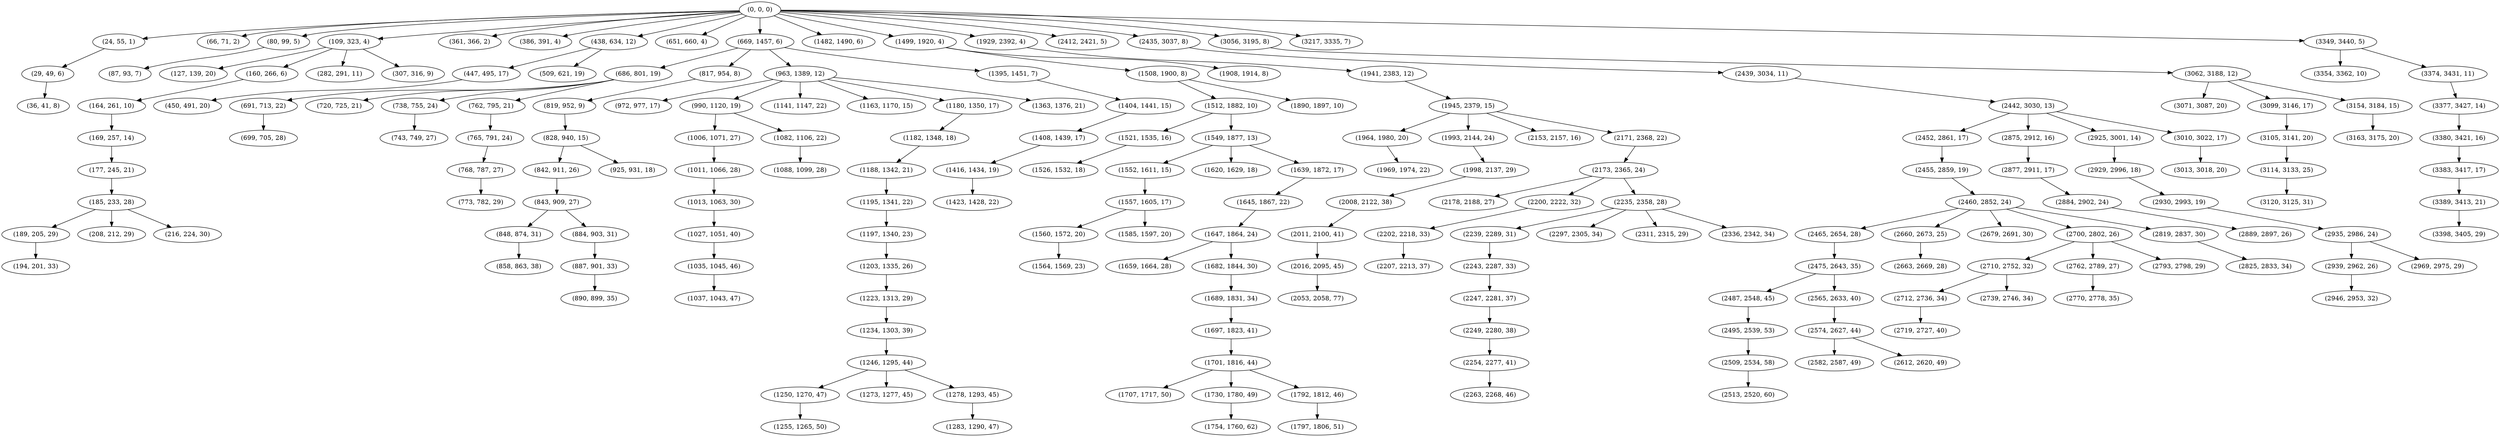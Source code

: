 digraph tree {
    "(0, 0, 0)";
    "(24, 55, 1)";
    "(29, 49, 6)";
    "(36, 41, 8)";
    "(66, 71, 2)";
    "(80, 99, 5)";
    "(87, 93, 7)";
    "(109, 323, 4)";
    "(127, 139, 20)";
    "(160, 266, 6)";
    "(164, 261, 10)";
    "(169, 257, 14)";
    "(177, 245, 21)";
    "(185, 233, 28)";
    "(189, 205, 29)";
    "(194, 201, 33)";
    "(208, 212, 29)";
    "(216, 224, 30)";
    "(282, 291, 11)";
    "(307, 316, 9)";
    "(361, 366, 2)";
    "(386, 391, 4)";
    "(438, 634, 12)";
    "(447, 495, 17)";
    "(450, 491, 20)";
    "(509, 621, 19)";
    "(651, 660, 4)";
    "(669, 1457, 6)";
    "(686, 801, 19)";
    "(691, 713, 22)";
    "(699, 705, 28)";
    "(720, 725, 21)";
    "(738, 755, 24)";
    "(743, 749, 27)";
    "(762, 795, 21)";
    "(765, 791, 24)";
    "(768, 787, 27)";
    "(773, 782, 29)";
    "(817, 954, 8)";
    "(819, 952, 9)";
    "(828, 940, 15)";
    "(842, 911, 26)";
    "(843, 909, 27)";
    "(848, 874, 31)";
    "(858, 863, 38)";
    "(884, 903, 31)";
    "(887, 901, 33)";
    "(890, 899, 35)";
    "(925, 931, 18)";
    "(963, 1389, 12)";
    "(972, 977, 17)";
    "(990, 1120, 19)";
    "(1006, 1071, 27)";
    "(1011, 1066, 28)";
    "(1013, 1063, 30)";
    "(1027, 1051, 40)";
    "(1035, 1045, 46)";
    "(1037, 1043, 47)";
    "(1082, 1106, 22)";
    "(1088, 1099, 28)";
    "(1141, 1147, 22)";
    "(1163, 1170, 15)";
    "(1180, 1350, 17)";
    "(1182, 1348, 18)";
    "(1188, 1342, 21)";
    "(1195, 1341, 22)";
    "(1197, 1340, 23)";
    "(1203, 1335, 26)";
    "(1223, 1313, 29)";
    "(1234, 1303, 39)";
    "(1246, 1295, 44)";
    "(1250, 1270, 47)";
    "(1255, 1265, 50)";
    "(1273, 1277, 45)";
    "(1278, 1293, 45)";
    "(1283, 1290, 47)";
    "(1363, 1376, 21)";
    "(1395, 1451, 7)";
    "(1404, 1441, 15)";
    "(1408, 1439, 17)";
    "(1416, 1434, 19)";
    "(1423, 1428, 22)";
    "(1482, 1490, 6)";
    "(1499, 1920, 4)";
    "(1508, 1900, 8)";
    "(1512, 1882, 10)";
    "(1521, 1535, 16)";
    "(1526, 1532, 18)";
    "(1549, 1877, 13)";
    "(1552, 1611, 15)";
    "(1557, 1605, 17)";
    "(1560, 1572, 20)";
    "(1564, 1569, 23)";
    "(1585, 1597, 20)";
    "(1620, 1629, 18)";
    "(1639, 1872, 17)";
    "(1645, 1867, 22)";
    "(1647, 1864, 24)";
    "(1659, 1664, 28)";
    "(1682, 1844, 30)";
    "(1689, 1831, 34)";
    "(1697, 1823, 41)";
    "(1701, 1816, 44)";
    "(1707, 1717, 50)";
    "(1730, 1780, 49)";
    "(1754, 1760, 62)";
    "(1792, 1812, 46)";
    "(1797, 1806, 51)";
    "(1890, 1897, 10)";
    "(1908, 1914, 8)";
    "(1929, 2392, 4)";
    "(1941, 2383, 12)";
    "(1945, 2379, 15)";
    "(1964, 1980, 20)";
    "(1969, 1974, 22)";
    "(1993, 2144, 24)";
    "(1998, 2137, 29)";
    "(2008, 2122, 38)";
    "(2011, 2100, 41)";
    "(2016, 2095, 45)";
    "(2053, 2058, 77)";
    "(2153, 2157, 16)";
    "(2171, 2368, 22)";
    "(2173, 2365, 24)";
    "(2178, 2188, 27)";
    "(2200, 2222, 32)";
    "(2202, 2218, 33)";
    "(2207, 2213, 37)";
    "(2235, 2358, 28)";
    "(2239, 2289, 31)";
    "(2243, 2287, 33)";
    "(2247, 2281, 37)";
    "(2249, 2280, 38)";
    "(2254, 2277, 41)";
    "(2263, 2268, 46)";
    "(2297, 2305, 34)";
    "(2311, 2315, 29)";
    "(2336, 2342, 34)";
    "(2412, 2421, 5)";
    "(2435, 3037, 8)";
    "(2439, 3034, 11)";
    "(2442, 3030, 13)";
    "(2452, 2861, 17)";
    "(2455, 2859, 19)";
    "(2460, 2852, 24)";
    "(2465, 2654, 28)";
    "(2475, 2643, 35)";
    "(2487, 2548, 45)";
    "(2495, 2539, 53)";
    "(2509, 2534, 58)";
    "(2513, 2520, 60)";
    "(2565, 2633, 40)";
    "(2574, 2627, 44)";
    "(2582, 2587, 49)";
    "(2612, 2620, 49)";
    "(2660, 2673, 25)";
    "(2663, 2669, 28)";
    "(2679, 2691, 30)";
    "(2700, 2802, 26)";
    "(2710, 2752, 32)";
    "(2712, 2736, 34)";
    "(2719, 2727, 40)";
    "(2739, 2746, 34)";
    "(2762, 2789, 27)";
    "(2770, 2778, 35)";
    "(2793, 2798, 29)";
    "(2819, 2837, 30)";
    "(2825, 2833, 34)";
    "(2875, 2912, 16)";
    "(2877, 2911, 17)";
    "(2884, 2902, 24)";
    "(2889, 2897, 26)";
    "(2925, 3001, 14)";
    "(2929, 2996, 18)";
    "(2930, 2993, 19)";
    "(2935, 2986, 24)";
    "(2939, 2962, 26)";
    "(2946, 2953, 32)";
    "(2969, 2975, 29)";
    "(3010, 3022, 17)";
    "(3013, 3018, 20)";
    "(3056, 3195, 8)";
    "(3062, 3188, 12)";
    "(3071, 3087, 20)";
    "(3099, 3146, 17)";
    "(3105, 3141, 20)";
    "(3114, 3133, 25)";
    "(3120, 3125, 31)";
    "(3154, 3184, 15)";
    "(3163, 3175, 20)";
    "(3217, 3335, 7)";
    "(3349, 3440, 5)";
    "(3354, 3362, 10)";
    "(3374, 3431, 11)";
    "(3377, 3427, 14)";
    "(3380, 3421, 16)";
    "(3383, 3417, 17)";
    "(3389, 3413, 21)";
    "(3398, 3405, 29)";
    "(0, 0, 0)" -> "(24, 55, 1)";
    "(0, 0, 0)" -> "(66, 71, 2)";
    "(0, 0, 0)" -> "(80, 99, 5)";
    "(0, 0, 0)" -> "(109, 323, 4)";
    "(0, 0, 0)" -> "(361, 366, 2)";
    "(0, 0, 0)" -> "(386, 391, 4)";
    "(0, 0, 0)" -> "(438, 634, 12)";
    "(0, 0, 0)" -> "(651, 660, 4)";
    "(0, 0, 0)" -> "(669, 1457, 6)";
    "(0, 0, 0)" -> "(1482, 1490, 6)";
    "(0, 0, 0)" -> "(1499, 1920, 4)";
    "(0, 0, 0)" -> "(1929, 2392, 4)";
    "(0, 0, 0)" -> "(2412, 2421, 5)";
    "(0, 0, 0)" -> "(2435, 3037, 8)";
    "(0, 0, 0)" -> "(3056, 3195, 8)";
    "(0, 0, 0)" -> "(3217, 3335, 7)";
    "(0, 0, 0)" -> "(3349, 3440, 5)";
    "(24, 55, 1)" -> "(29, 49, 6)";
    "(29, 49, 6)" -> "(36, 41, 8)";
    "(80, 99, 5)" -> "(87, 93, 7)";
    "(109, 323, 4)" -> "(127, 139, 20)";
    "(109, 323, 4)" -> "(160, 266, 6)";
    "(109, 323, 4)" -> "(282, 291, 11)";
    "(109, 323, 4)" -> "(307, 316, 9)";
    "(160, 266, 6)" -> "(164, 261, 10)";
    "(164, 261, 10)" -> "(169, 257, 14)";
    "(169, 257, 14)" -> "(177, 245, 21)";
    "(177, 245, 21)" -> "(185, 233, 28)";
    "(185, 233, 28)" -> "(189, 205, 29)";
    "(185, 233, 28)" -> "(208, 212, 29)";
    "(185, 233, 28)" -> "(216, 224, 30)";
    "(189, 205, 29)" -> "(194, 201, 33)";
    "(438, 634, 12)" -> "(447, 495, 17)";
    "(438, 634, 12)" -> "(509, 621, 19)";
    "(447, 495, 17)" -> "(450, 491, 20)";
    "(669, 1457, 6)" -> "(686, 801, 19)";
    "(669, 1457, 6)" -> "(817, 954, 8)";
    "(669, 1457, 6)" -> "(963, 1389, 12)";
    "(669, 1457, 6)" -> "(1395, 1451, 7)";
    "(686, 801, 19)" -> "(691, 713, 22)";
    "(686, 801, 19)" -> "(720, 725, 21)";
    "(686, 801, 19)" -> "(738, 755, 24)";
    "(686, 801, 19)" -> "(762, 795, 21)";
    "(691, 713, 22)" -> "(699, 705, 28)";
    "(738, 755, 24)" -> "(743, 749, 27)";
    "(762, 795, 21)" -> "(765, 791, 24)";
    "(765, 791, 24)" -> "(768, 787, 27)";
    "(768, 787, 27)" -> "(773, 782, 29)";
    "(817, 954, 8)" -> "(819, 952, 9)";
    "(819, 952, 9)" -> "(828, 940, 15)";
    "(828, 940, 15)" -> "(842, 911, 26)";
    "(828, 940, 15)" -> "(925, 931, 18)";
    "(842, 911, 26)" -> "(843, 909, 27)";
    "(843, 909, 27)" -> "(848, 874, 31)";
    "(843, 909, 27)" -> "(884, 903, 31)";
    "(848, 874, 31)" -> "(858, 863, 38)";
    "(884, 903, 31)" -> "(887, 901, 33)";
    "(887, 901, 33)" -> "(890, 899, 35)";
    "(963, 1389, 12)" -> "(972, 977, 17)";
    "(963, 1389, 12)" -> "(990, 1120, 19)";
    "(963, 1389, 12)" -> "(1141, 1147, 22)";
    "(963, 1389, 12)" -> "(1163, 1170, 15)";
    "(963, 1389, 12)" -> "(1180, 1350, 17)";
    "(963, 1389, 12)" -> "(1363, 1376, 21)";
    "(990, 1120, 19)" -> "(1006, 1071, 27)";
    "(990, 1120, 19)" -> "(1082, 1106, 22)";
    "(1006, 1071, 27)" -> "(1011, 1066, 28)";
    "(1011, 1066, 28)" -> "(1013, 1063, 30)";
    "(1013, 1063, 30)" -> "(1027, 1051, 40)";
    "(1027, 1051, 40)" -> "(1035, 1045, 46)";
    "(1035, 1045, 46)" -> "(1037, 1043, 47)";
    "(1082, 1106, 22)" -> "(1088, 1099, 28)";
    "(1180, 1350, 17)" -> "(1182, 1348, 18)";
    "(1182, 1348, 18)" -> "(1188, 1342, 21)";
    "(1188, 1342, 21)" -> "(1195, 1341, 22)";
    "(1195, 1341, 22)" -> "(1197, 1340, 23)";
    "(1197, 1340, 23)" -> "(1203, 1335, 26)";
    "(1203, 1335, 26)" -> "(1223, 1313, 29)";
    "(1223, 1313, 29)" -> "(1234, 1303, 39)";
    "(1234, 1303, 39)" -> "(1246, 1295, 44)";
    "(1246, 1295, 44)" -> "(1250, 1270, 47)";
    "(1246, 1295, 44)" -> "(1273, 1277, 45)";
    "(1246, 1295, 44)" -> "(1278, 1293, 45)";
    "(1250, 1270, 47)" -> "(1255, 1265, 50)";
    "(1278, 1293, 45)" -> "(1283, 1290, 47)";
    "(1395, 1451, 7)" -> "(1404, 1441, 15)";
    "(1404, 1441, 15)" -> "(1408, 1439, 17)";
    "(1408, 1439, 17)" -> "(1416, 1434, 19)";
    "(1416, 1434, 19)" -> "(1423, 1428, 22)";
    "(1499, 1920, 4)" -> "(1508, 1900, 8)";
    "(1499, 1920, 4)" -> "(1908, 1914, 8)";
    "(1508, 1900, 8)" -> "(1512, 1882, 10)";
    "(1508, 1900, 8)" -> "(1890, 1897, 10)";
    "(1512, 1882, 10)" -> "(1521, 1535, 16)";
    "(1512, 1882, 10)" -> "(1549, 1877, 13)";
    "(1521, 1535, 16)" -> "(1526, 1532, 18)";
    "(1549, 1877, 13)" -> "(1552, 1611, 15)";
    "(1549, 1877, 13)" -> "(1620, 1629, 18)";
    "(1549, 1877, 13)" -> "(1639, 1872, 17)";
    "(1552, 1611, 15)" -> "(1557, 1605, 17)";
    "(1557, 1605, 17)" -> "(1560, 1572, 20)";
    "(1557, 1605, 17)" -> "(1585, 1597, 20)";
    "(1560, 1572, 20)" -> "(1564, 1569, 23)";
    "(1639, 1872, 17)" -> "(1645, 1867, 22)";
    "(1645, 1867, 22)" -> "(1647, 1864, 24)";
    "(1647, 1864, 24)" -> "(1659, 1664, 28)";
    "(1647, 1864, 24)" -> "(1682, 1844, 30)";
    "(1682, 1844, 30)" -> "(1689, 1831, 34)";
    "(1689, 1831, 34)" -> "(1697, 1823, 41)";
    "(1697, 1823, 41)" -> "(1701, 1816, 44)";
    "(1701, 1816, 44)" -> "(1707, 1717, 50)";
    "(1701, 1816, 44)" -> "(1730, 1780, 49)";
    "(1701, 1816, 44)" -> "(1792, 1812, 46)";
    "(1730, 1780, 49)" -> "(1754, 1760, 62)";
    "(1792, 1812, 46)" -> "(1797, 1806, 51)";
    "(1929, 2392, 4)" -> "(1941, 2383, 12)";
    "(1941, 2383, 12)" -> "(1945, 2379, 15)";
    "(1945, 2379, 15)" -> "(1964, 1980, 20)";
    "(1945, 2379, 15)" -> "(1993, 2144, 24)";
    "(1945, 2379, 15)" -> "(2153, 2157, 16)";
    "(1945, 2379, 15)" -> "(2171, 2368, 22)";
    "(1964, 1980, 20)" -> "(1969, 1974, 22)";
    "(1993, 2144, 24)" -> "(1998, 2137, 29)";
    "(1998, 2137, 29)" -> "(2008, 2122, 38)";
    "(2008, 2122, 38)" -> "(2011, 2100, 41)";
    "(2011, 2100, 41)" -> "(2016, 2095, 45)";
    "(2016, 2095, 45)" -> "(2053, 2058, 77)";
    "(2171, 2368, 22)" -> "(2173, 2365, 24)";
    "(2173, 2365, 24)" -> "(2178, 2188, 27)";
    "(2173, 2365, 24)" -> "(2200, 2222, 32)";
    "(2173, 2365, 24)" -> "(2235, 2358, 28)";
    "(2200, 2222, 32)" -> "(2202, 2218, 33)";
    "(2202, 2218, 33)" -> "(2207, 2213, 37)";
    "(2235, 2358, 28)" -> "(2239, 2289, 31)";
    "(2235, 2358, 28)" -> "(2297, 2305, 34)";
    "(2235, 2358, 28)" -> "(2311, 2315, 29)";
    "(2235, 2358, 28)" -> "(2336, 2342, 34)";
    "(2239, 2289, 31)" -> "(2243, 2287, 33)";
    "(2243, 2287, 33)" -> "(2247, 2281, 37)";
    "(2247, 2281, 37)" -> "(2249, 2280, 38)";
    "(2249, 2280, 38)" -> "(2254, 2277, 41)";
    "(2254, 2277, 41)" -> "(2263, 2268, 46)";
    "(2435, 3037, 8)" -> "(2439, 3034, 11)";
    "(2439, 3034, 11)" -> "(2442, 3030, 13)";
    "(2442, 3030, 13)" -> "(2452, 2861, 17)";
    "(2442, 3030, 13)" -> "(2875, 2912, 16)";
    "(2442, 3030, 13)" -> "(2925, 3001, 14)";
    "(2442, 3030, 13)" -> "(3010, 3022, 17)";
    "(2452, 2861, 17)" -> "(2455, 2859, 19)";
    "(2455, 2859, 19)" -> "(2460, 2852, 24)";
    "(2460, 2852, 24)" -> "(2465, 2654, 28)";
    "(2460, 2852, 24)" -> "(2660, 2673, 25)";
    "(2460, 2852, 24)" -> "(2679, 2691, 30)";
    "(2460, 2852, 24)" -> "(2700, 2802, 26)";
    "(2460, 2852, 24)" -> "(2819, 2837, 30)";
    "(2465, 2654, 28)" -> "(2475, 2643, 35)";
    "(2475, 2643, 35)" -> "(2487, 2548, 45)";
    "(2475, 2643, 35)" -> "(2565, 2633, 40)";
    "(2487, 2548, 45)" -> "(2495, 2539, 53)";
    "(2495, 2539, 53)" -> "(2509, 2534, 58)";
    "(2509, 2534, 58)" -> "(2513, 2520, 60)";
    "(2565, 2633, 40)" -> "(2574, 2627, 44)";
    "(2574, 2627, 44)" -> "(2582, 2587, 49)";
    "(2574, 2627, 44)" -> "(2612, 2620, 49)";
    "(2660, 2673, 25)" -> "(2663, 2669, 28)";
    "(2700, 2802, 26)" -> "(2710, 2752, 32)";
    "(2700, 2802, 26)" -> "(2762, 2789, 27)";
    "(2700, 2802, 26)" -> "(2793, 2798, 29)";
    "(2710, 2752, 32)" -> "(2712, 2736, 34)";
    "(2710, 2752, 32)" -> "(2739, 2746, 34)";
    "(2712, 2736, 34)" -> "(2719, 2727, 40)";
    "(2762, 2789, 27)" -> "(2770, 2778, 35)";
    "(2819, 2837, 30)" -> "(2825, 2833, 34)";
    "(2875, 2912, 16)" -> "(2877, 2911, 17)";
    "(2877, 2911, 17)" -> "(2884, 2902, 24)";
    "(2884, 2902, 24)" -> "(2889, 2897, 26)";
    "(2925, 3001, 14)" -> "(2929, 2996, 18)";
    "(2929, 2996, 18)" -> "(2930, 2993, 19)";
    "(2930, 2993, 19)" -> "(2935, 2986, 24)";
    "(2935, 2986, 24)" -> "(2939, 2962, 26)";
    "(2935, 2986, 24)" -> "(2969, 2975, 29)";
    "(2939, 2962, 26)" -> "(2946, 2953, 32)";
    "(3010, 3022, 17)" -> "(3013, 3018, 20)";
    "(3056, 3195, 8)" -> "(3062, 3188, 12)";
    "(3062, 3188, 12)" -> "(3071, 3087, 20)";
    "(3062, 3188, 12)" -> "(3099, 3146, 17)";
    "(3062, 3188, 12)" -> "(3154, 3184, 15)";
    "(3099, 3146, 17)" -> "(3105, 3141, 20)";
    "(3105, 3141, 20)" -> "(3114, 3133, 25)";
    "(3114, 3133, 25)" -> "(3120, 3125, 31)";
    "(3154, 3184, 15)" -> "(3163, 3175, 20)";
    "(3349, 3440, 5)" -> "(3354, 3362, 10)";
    "(3349, 3440, 5)" -> "(3374, 3431, 11)";
    "(3374, 3431, 11)" -> "(3377, 3427, 14)";
    "(3377, 3427, 14)" -> "(3380, 3421, 16)";
    "(3380, 3421, 16)" -> "(3383, 3417, 17)";
    "(3383, 3417, 17)" -> "(3389, 3413, 21)";
    "(3389, 3413, 21)" -> "(3398, 3405, 29)";
}
